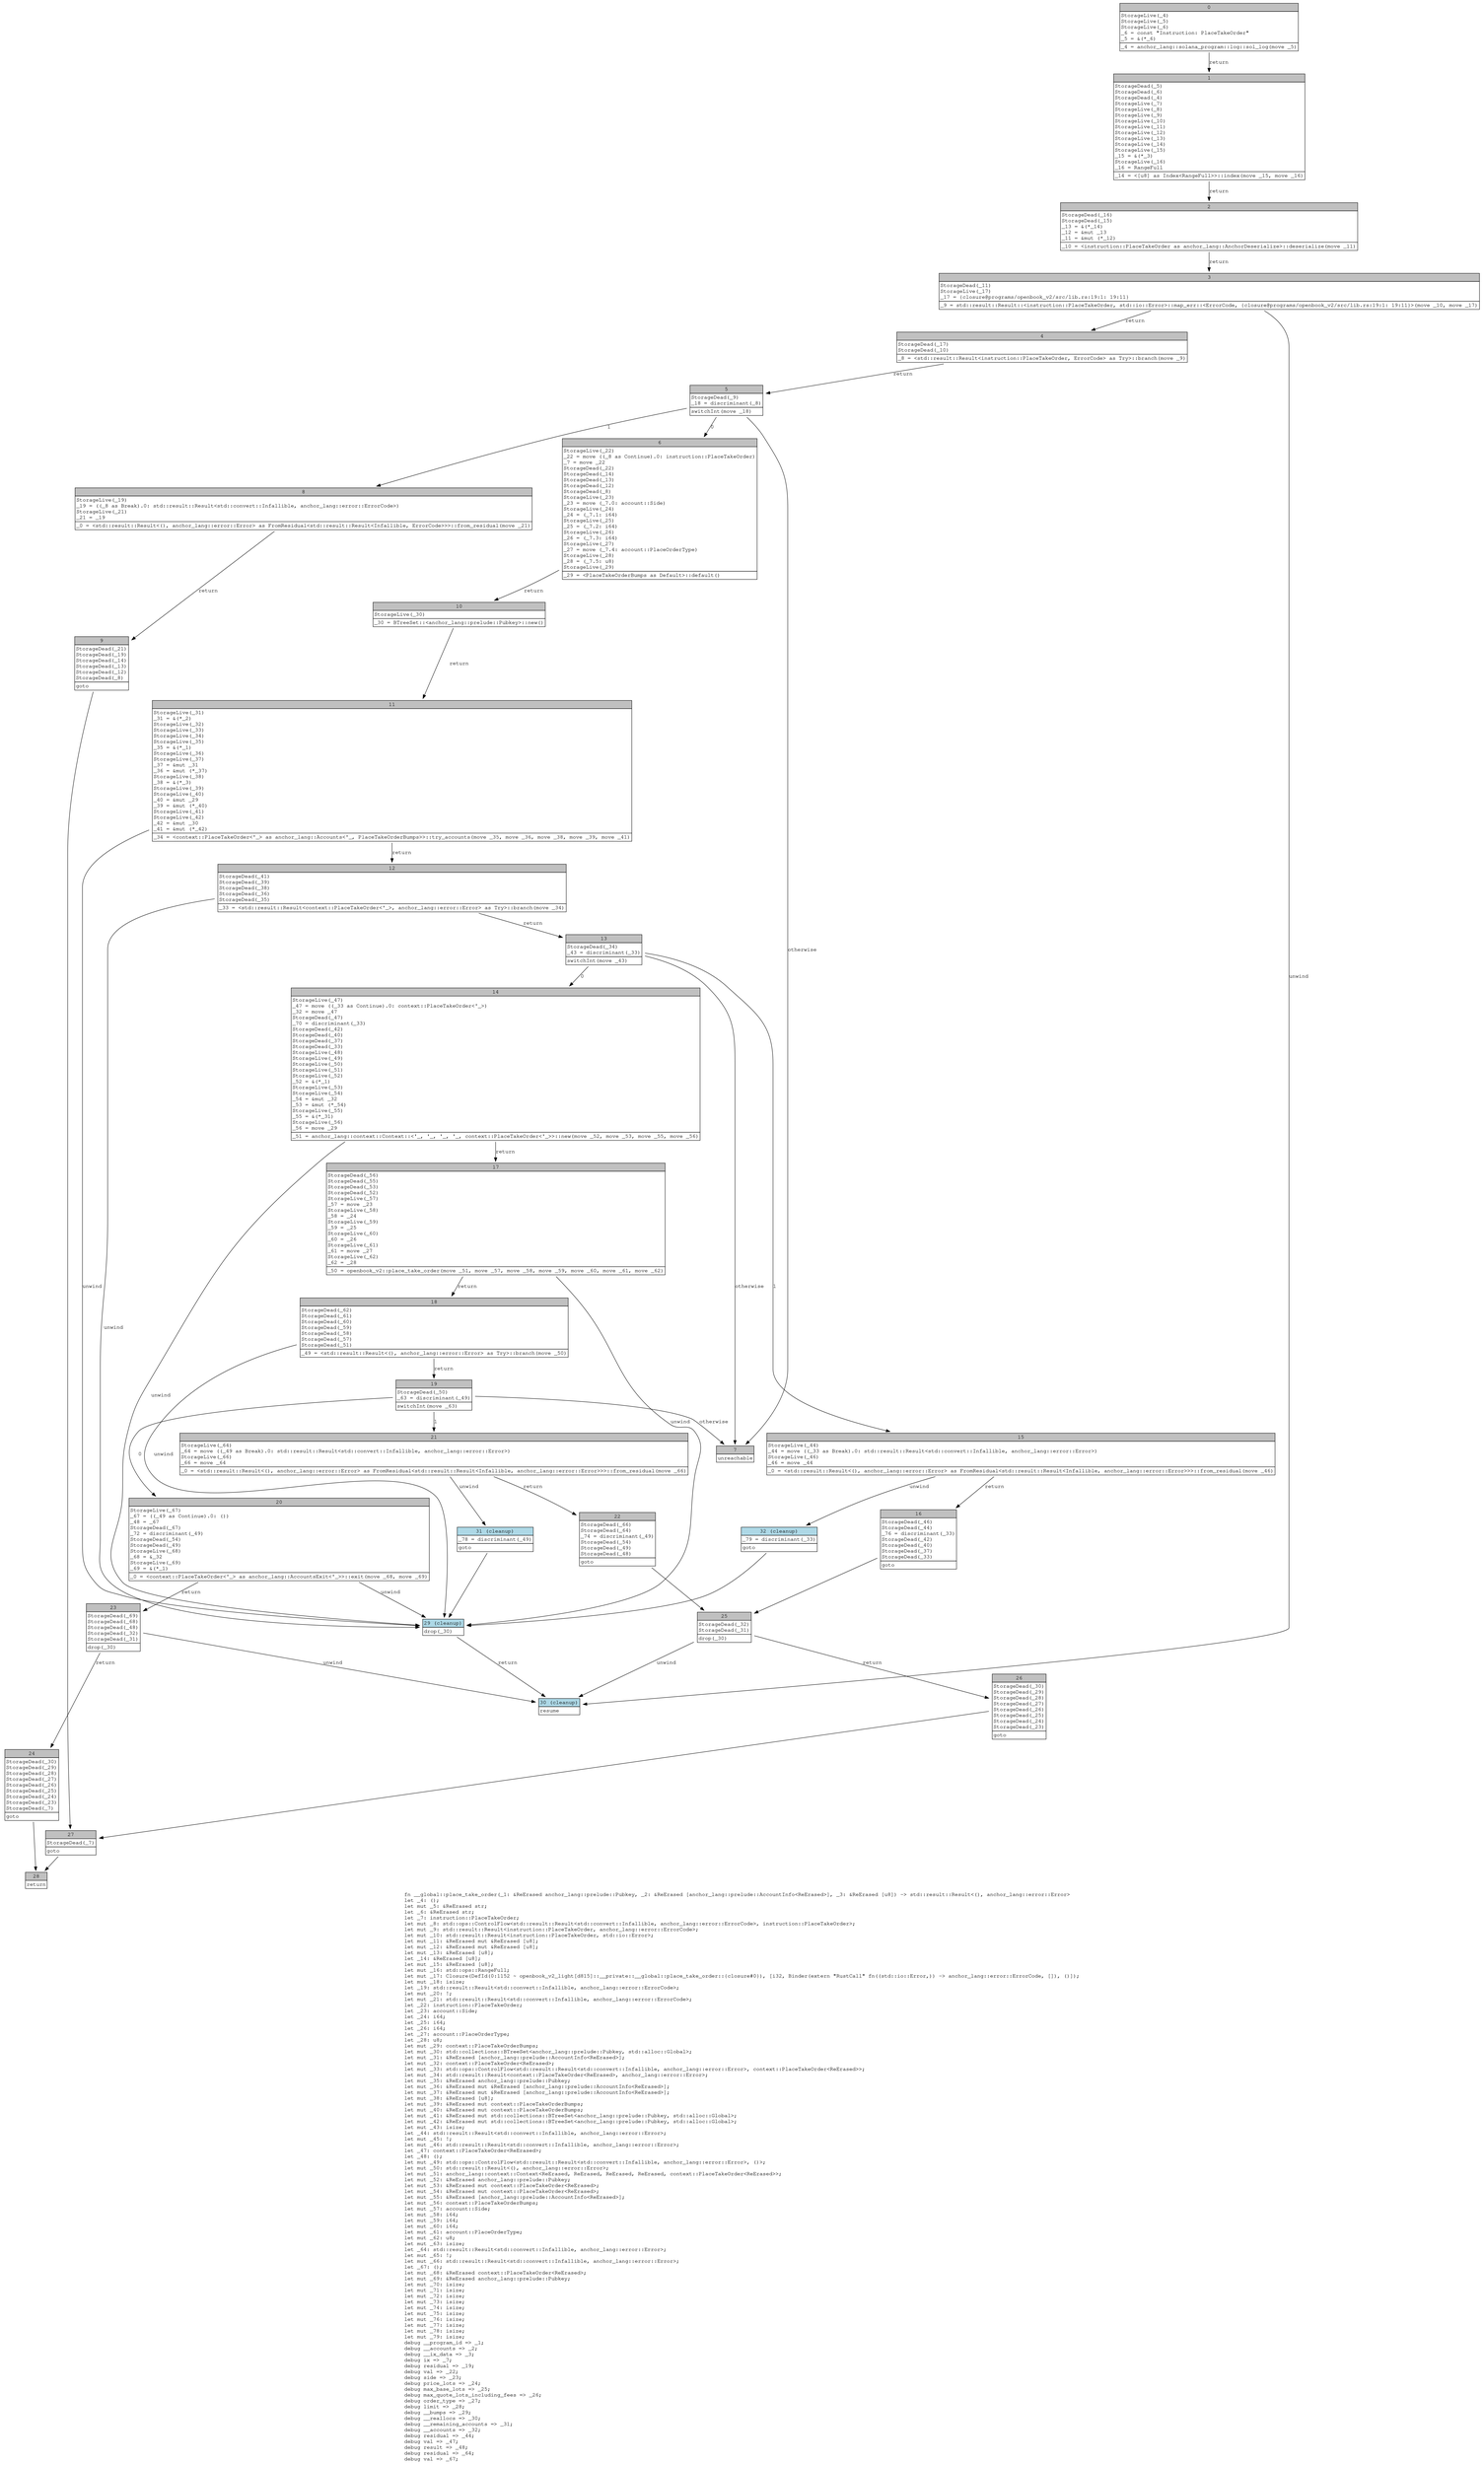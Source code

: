 digraph Mir_0_1150 {
    graph [fontname="Courier, monospace"];
    node [fontname="Courier, monospace"];
    edge [fontname="Courier, monospace"];
    label=<fn __global::place_take_order(_1: &amp;ReErased anchor_lang::prelude::Pubkey, _2: &amp;ReErased [anchor_lang::prelude::AccountInfo&lt;ReErased&gt;], _3: &amp;ReErased [u8]) -&gt; std::result::Result&lt;(), anchor_lang::error::Error&gt;<br align="left"/>let _4: ();<br align="left"/>let mut _5: &amp;ReErased str;<br align="left"/>let _6: &amp;ReErased str;<br align="left"/>let _7: instruction::PlaceTakeOrder;<br align="left"/>let mut _8: std::ops::ControlFlow&lt;std::result::Result&lt;std::convert::Infallible, anchor_lang::error::ErrorCode&gt;, instruction::PlaceTakeOrder&gt;;<br align="left"/>let mut _9: std::result::Result&lt;instruction::PlaceTakeOrder, anchor_lang::error::ErrorCode&gt;;<br align="left"/>let mut _10: std::result::Result&lt;instruction::PlaceTakeOrder, std::io::Error&gt;;<br align="left"/>let mut _11: &amp;ReErased mut &amp;ReErased [u8];<br align="left"/>let mut _12: &amp;ReErased mut &amp;ReErased [u8];<br align="left"/>let mut _13: &amp;ReErased [u8];<br align="left"/>let _14: &amp;ReErased [u8];<br align="left"/>let mut _15: &amp;ReErased [u8];<br align="left"/>let mut _16: std::ops::RangeFull;<br align="left"/>let mut _17: Closure(DefId(0:1152 ~ openbook_v2_light[d815]::__private::__global::place_take_order::{closure#0}), [i32, Binder(extern &quot;RustCall&quot; fn((std::io::Error,)) -&gt; anchor_lang::error::ErrorCode, []), ()]);<br align="left"/>let mut _18: isize;<br align="left"/>let _19: std::result::Result&lt;std::convert::Infallible, anchor_lang::error::ErrorCode&gt;;<br align="left"/>let mut _20: !;<br align="left"/>let mut _21: std::result::Result&lt;std::convert::Infallible, anchor_lang::error::ErrorCode&gt;;<br align="left"/>let _22: instruction::PlaceTakeOrder;<br align="left"/>let _23: account::Side;<br align="left"/>let _24: i64;<br align="left"/>let _25: i64;<br align="left"/>let _26: i64;<br align="left"/>let _27: account::PlaceOrderType;<br align="left"/>let _28: u8;<br align="left"/>let mut _29: context::PlaceTakeOrderBumps;<br align="left"/>let mut _30: std::collections::BTreeSet&lt;anchor_lang::prelude::Pubkey, std::alloc::Global&gt;;<br align="left"/>let mut _31: &amp;ReErased [anchor_lang::prelude::AccountInfo&lt;ReErased&gt;];<br align="left"/>let mut _32: context::PlaceTakeOrder&lt;ReErased&gt;;<br align="left"/>let mut _33: std::ops::ControlFlow&lt;std::result::Result&lt;std::convert::Infallible, anchor_lang::error::Error&gt;, context::PlaceTakeOrder&lt;ReErased&gt;&gt;;<br align="left"/>let mut _34: std::result::Result&lt;context::PlaceTakeOrder&lt;ReErased&gt;, anchor_lang::error::Error&gt;;<br align="left"/>let mut _35: &amp;ReErased anchor_lang::prelude::Pubkey;<br align="left"/>let mut _36: &amp;ReErased mut &amp;ReErased [anchor_lang::prelude::AccountInfo&lt;ReErased&gt;];<br align="left"/>let mut _37: &amp;ReErased mut &amp;ReErased [anchor_lang::prelude::AccountInfo&lt;ReErased&gt;];<br align="left"/>let mut _38: &amp;ReErased [u8];<br align="left"/>let mut _39: &amp;ReErased mut context::PlaceTakeOrderBumps;<br align="left"/>let mut _40: &amp;ReErased mut context::PlaceTakeOrderBumps;<br align="left"/>let mut _41: &amp;ReErased mut std::collections::BTreeSet&lt;anchor_lang::prelude::Pubkey, std::alloc::Global&gt;;<br align="left"/>let mut _42: &amp;ReErased mut std::collections::BTreeSet&lt;anchor_lang::prelude::Pubkey, std::alloc::Global&gt;;<br align="left"/>let mut _43: isize;<br align="left"/>let _44: std::result::Result&lt;std::convert::Infallible, anchor_lang::error::Error&gt;;<br align="left"/>let mut _45: !;<br align="left"/>let mut _46: std::result::Result&lt;std::convert::Infallible, anchor_lang::error::Error&gt;;<br align="left"/>let _47: context::PlaceTakeOrder&lt;ReErased&gt;;<br align="left"/>let _48: ();<br align="left"/>let mut _49: std::ops::ControlFlow&lt;std::result::Result&lt;std::convert::Infallible, anchor_lang::error::Error&gt;, ()&gt;;<br align="left"/>let mut _50: std::result::Result&lt;(), anchor_lang::error::Error&gt;;<br align="left"/>let mut _51: anchor_lang::context::Context&lt;ReErased, ReErased, ReErased, ReErased, context::PlaceTakeOrder&lt;ReErased&gt;&gt;;<br align="left"/>let mut _52: &amp;ReErased anchor_lang::prelude::Pubkey;<br align="left"/>let mut _53: &amp;ReErased mut context::PlaceTakeOrder&lt;ReErased&gt;;<br align="left"/>let mut _54: &amp;ReErased mut context::PlaceTakeOrder&lt;ReErased&gt;;<br align="left"/>let mut _55: &amp;ReErased [anchor_lang::prelude::AccountInfo&lt;ReErased&gt;];<br align="left"/>let mut _56: context::PlaceTakeOrderBumps;<br align="left"/>let mut _57: account::Side;<br align="left"/>let mut _58: i64;<br align="left"/>let mut _59: i64;<br align="left"/>let mut _60: i64;<br align="left"/>let mut _61: account::PlaceOrderType;<br align="left"/>let mut _62: u8;<br align="left"/>let mut _63: isize;<br align="left"/>let _64: std::result::Result&lt;std::convert::Infallible, anchor_lang::error::Error&gt;;<br align="left"/>let mut _65: !;<br align="left"/>let mut _66: std::result::Result&lt;std::convert::Infallible, anchor_lang::error::Error&gt;;<br align="left"/>let _67: ();<br align="left"/>let mut _68: &amp;ReErased context::PlaceTakeOrder&lt;ReErased&gt;;<br align="left"/>let mut _69: &amp;ReErased anchor_lang::prelude::Pubkey;<br align="left"/>let mut _70: isize;<br align="left"/>let mut _71: isize;<br align="left"/>let mut _72: isize;<br align="left"/>let mut _73: isize;<br align="left"/>let mut _74: isize;<br align="left"/>let mut _75: isize;<br align="left"/>let mut _76: isize;<br align="left"/>let mut _77: isize;<br align="left"/>let mut _78: isize;<br align="left"/>let mut _79: isize;<br align="left"/>debug __program_id =&gt; _1;<br align="left"/>debug __accounts =&gt; _2;<br align="left"/>debug __ix_data =&gt; _3;<br align="left"/>debug ix =&gt; _7;<br align="left"/>debug residual =&gt; _19;<br align="left"/>debug val =&gt; _22;<br align="left"/>debug side =&gt; _23;<br align="left"/>debug price_lots =&gt; _24;<br align="left"/>debug max_base_lots =&gt; _25;<br align="left"/>debug max_quote_lots_including_fees =&gt; _26;<br align="left"/>debug order_type =&gt; _27;<br align="left"/>debug limit =&gt; _28;<br align="left"/>debug __bumps =&gt; _29;<br align="left"/>debug __reallocs =&gt; _30;<br align="left"/>debug __remaining_accounts =&gt; _31;<br align="left"/>debug __accounts =&gt; _32;<br align="left"/>debug residual =&gt; _44;<br align="left"/>debug val =&gt; _47;<br align="left"/>debug result =&gt; _48;<br align="left"/>debug residual =&gt; _64;<br align="left"/>debug val =&gt; _67;<br align="left"/>>;
    bb0__0_1150 [shape="none", label=<<table border="0" cellborder="1" cellspacing="0"><tr><td bgcolor="gray" align="center" colspan="1">0</td></tr><tr><td align="left" balign="left">StorageLive(_4)<br/>StorageLive(_5)<br/>StorageLive(_6)<br/>_6 = const &quot;Instruction: PlaceTakeOrder&quot;<br/>_5 = &amp;(*_6)<br/></td></tr><tr><td align="left">_4 = anchor_lang::solana_program::log::sol_log(move _5)</td></tr></table>>];
    bb1__0_1150 [shape="none", label=<<table border="0" cellborder="1" cellspacing="0"><tr><td bgcolor="gray" align="center" colspan="1">1</td></tr><tr><td align="left" balign="left">StorageDead(_5)<br/>StorageDead(_6)<br/>StorageDead(_4)<br/>StorageLive(_7)<br/>StorageLive(_8)<br/>StorageLive(_9)<br/>StorageLive(_10)<br/>StorageLive(_11)<br/>StorageLive(_12)<br/>StorageLive(_13)<br/>StorageLive(_14)<br/>StorageLive(_15)<br/>_15 = &amp;(*_3)<br/>StorageLive(_16)<br/>_16 = RangeFull<br/></td></tr><tr><td align="left">_14 = &lt;[u8] as Index&lt;RangeFull&gt;&gt;::index(move _15, move _16)</td></tr></table>>];
    bb2__0_1150 [shape="none", label=<<table border="0" cellborder="1" cellspacing="0"><tr><td bgcolor="gray" align="center" colspan="1">2</td></tr><tr><td align="left" balign="left">StorageDead(_16)<br/>StorageDead(_15)<br/>_13 = &amp;(*_14)<br/>_12 = &amp;mut _13<br/>_11 = &amp;mut (*_12)<br/></td></tr><tr><td align="left">_10 = &lt;instruction::PlaceTakeOrder as anchor_lang::AnchorDeserialize&gt;::deserialize(move _11)</td></tr></table>>];
    bb3__0_1150 [shape="none", label=<<table border="0" cellborder="1" cellspacing="0"><tr><td bgcolor="gray" align="center" colspan="1">3</td></tr><tr><td align="left" balign="left">StorageDead(_11)<br/>StorageLive(_17)<br/>_17 = {closure@programs/openbook_v2/src/lib.rs:19:1: 19:11}<br/></td></tr><tr><td align="left">_9 = std::result::Result::&lt;instruction::PlaceTakeOrder, std::io::Error&gt;::map_err::&lt;ErrorCode, {closure@programs/openbook_v2/src/lib.rs:19:1: 19:11}&gt;(move _10, move _17)</td></tr></table>>];
    bb4__0_1150 [shape="none", label=<<table border="0" cellborder="1" cellspacing="0"><tr><td bgcolor="gray" align="center" colspan="1">4</td></tr><tr><td align="left" balign="left">StorageDead(_17)<br/>StorageDead(_10)<br/></td></tr><tr><td align="left">_8 = &lt;std::result::Result&lt;instruction::PlaceTakeOrder, ErrorCode&gt; as Try&gt;::branch(move _9)</td></tr></table>>];
    bb5__0_1150 [shape="none", label=<<table border="0" cellborder="1" cellspacing="0"><tr><td bgcolor="gray" align="center" colspan="1">5</td></tr><tr><td align="left" balign="left">StorageDead(_9)<br/>_18 = discriminant(_8)<br/></td></tr><tr><td align="left">switchInt(move _18)</td></tr></table>>];
    bb6__0_1150 [shape="none", label=<<table border="0" cellborder="1" cellspacing="0"><tr><td bgcolor="gray" align="center" colspan="1">6</td></tr><tr><td align="left" balign="left">StorageLive(_22)<br/>_22 = move ((_8 as Continue).0: instruction::PlaceTakeOrder)<br/>_7 = move _22<br/>StorageDead(_22)<br/>StorageDead(_14)<br/>StorageDead(_13)<br/>StorageDead(_12)<br/>StorageDead(_8)<br/>StorageLive(_23)<br/>_23 = move (_7.0: account::Side)<br/>StorageLive(_24)<br/>_24 = (_7.1: i64)<br/>StorageLive(_25)<br/>_25 = (_7.2: i64)<br/>StorageLive(_26)<br/>_26 = (_7.3: i64)<br/>StorageLive(_27)<br/>_27 = move (_7.4: account::PlaceOrderType)<br/>StorageLive(_28)<br/>_28 = (_7.5: u8)<br/>StorageLive(_29)<br/></td></tr><tr><td align="left">_29 = &lt;PlaceTakeOrderBumps as Default&gt;::default()</td></tr></table>>];
    bb7__0_1150 [shape="none", label=<<table border="0" cellborder="1" cellspacing="0"><tr><td bgcolor="gray" align="center" colspan="1">7</td></tr><tr><td align="left">unreachable</td></tr></table>>];
    bb8__0_1150 [shape="none", label=<<table border="0" cellborder="1" cellspacing="0"><tr><td bgcolor="gray" align="center" colspan="1">8</td></tr><tr><td align="left" balign="left">StorageLive(_19)<br/>_19 = ((_8 as Break).0: std::result::Result&lt;std::convert::Infallible, anchor_lang::error::ErrorCode&gt;)<br/>StorageLive(_21)<br/>_21 = _19<br/></td></tr><tr><td align="left">_0 = &lt;std::result::Result&lt;(), anchor_lang::error::Error&gt; as FromResidual&lt;std::result::Result&lt;Infallible, ErrorCode&gt;&gt;&gt;::from_residual(move _21)</td></tr></table>>];
    bb9__0_1150 [shape="none", label=<<table border="0" cellborder="1" cellspacing="0"><tr><td bgcolor="gray" align="center" colspan="1">9</td></tr><tr><td align="left" balign="left">StorageDead(_21)<br/>StorageDead(_19)<br/>StorageDead(_14)<br/>StorageDead(_13)<br/>StorageDead(_12)<br/>StorageDead(_8)<br/></td></tr><tr><td align="left">goto</td></tr></table>>];
    bb10__0_1150 [shape="none", label=<<table border="0" cellborder="1" cellspacing="0"><tr><td bgcolor="gray" align="center" colspan="1">10</td></tr><tr><td align="left" balign="left">StorageLive(_30)<br/></td></tr><tr><td align="left">_30 = BTreeSet::&lt;anchor_lang::prelude::Pubkey&gt;::new()</td></tr></table>>];
    bb11__0_1150 [shape="none", label=<<table border="0" cellborder="1" cellspacing="0"><tr><td bgcolor="gray" align="center" colspan="1">11</td></tr><tr><td align="left" balign="left">StorageLive(_31)<br/>_31 = &amp;(*_2)<br/>StorageLive(_32)<br/>StorageLive(_33)<br/>StorageLive(_34)<br/>StorageLive(_35)<br/>_35 = &amp;(*_1)<br/>StorageLive(_36)<br/>StorageLive(_37)<br/>_37 = &amp;mut _31<br/>_36 = &amp;mut (*_37)<br/>StorageLive(_38)<br/>_38 = &amp;(*_3)<br/>StorageLive(_39)<br/>StorageLive(_40)<br/>_40 = &amp;mut _29<br/>_39 = &amp;mut (*_40)<br/>StorageLive(_41)<br/>StorageLive(_42)<br/>_42 = &amp;mut _30<br/>_41 = &amp;mut (*_42)<br/></td></tr><tr><td align="left">_34 = &lt;context::PlaceTakeOrder&lt;'_&gt; as anchor_lang::Accounts&lt;'_, PlaceTakeOrderBumps&gt;&gt;::try_accounts(move _35, move _36, move _38, move _39, move _41)</td></tr></table>>];
    bb12__0_1150 [shape="none", label=<<table border="0" cellborder="1" cellspacing="0"><tr><td bgcolor="gray" align="center" colspan="1">12</td></tr><tr><td align="left" balign="left">StorageDead(_41)<br/>StorageDead(_39)<br/>StorageDead(_38)<br/>StorageDead(_36)<br/>StorageDead(_35)<br/></td></tr><tr><td align="left">_33 = &lt;std::result::Result&lt;context::PlaceTakeOrder&lt;'_&gt;, anchor_lang::error::Error&gt; as Try&gt;::branch(move _34)</td></tr></table>>];
    bb13__0_1150 [shape="none", label=<<table border="0" cellborder="1" cellspacing="0"><tr><td bgcolor="gray" align="center" colspan="1">13</td></tr><tr><td align="left" balign="left">StorageDead(_34)<br/>_43 = discriminant(_33)<br/></td></tr><tr><td align="left">switchInt(move _43)</td></tr></table>>];
    bb14__0_1150 [shape="none", label=<<table border="0" cellborder="1" cellspacing="0"><tr><td bgcolor="gray" align="center" colspan="1">14</td></tr><tr><td align="left" balign="left">StorageLive(_47)<br/>_47 = move ((_33 as Continue).0: context::PlaceTakeOrder&lt;'_&gt;)<br/>_32 = move _47<br/>StorageDead(_47)<br/>_70 = discriminant(_33)<br/>StorageDead(_42)<br/>StorageDead(_40)<br/>StorageDead(_37)<br/>StorageDead(_33)<br/>StorageLive(_48)<br/>StorageLive(_49)<br/>StorageLive(_50)<br/>StorageLive(_51)<br/>StorageLive(_52)<br/>_52 = &amp;(*_1)<br/>StorageLive(_53)<br/>StorageLive(_54)<br/>_54 = &amp;mut _32<br/>_53 = &amp;mut (*_54)<br/>StorageLive(_55)<br/>_55 = &amp;(*_31)<br/>StorageLive(_56)<br/>_56 = move _29<br/></td></tr><tr><td align="left">_51 = anchor_lang::context::Context::&lt;'_, '_, '_, '_, context::PlaceTakeOrder&lt;'_&gt;&gt;::new(move _52, move _53, move _55, move _56)</td></tr></table>>];
    bb15__0_1150 [shape="none", label=<<table border="0" cellborder="1" cellspacing="0"><tr><td bgcolor="gray" align="center" colspan="1">15</td></tr><tr><td align="left" balign="left">StorageLive(_44)<br/>_44 = move ((_33 as Break).0: std::result::Result&lt;std::convert::Infallible, anchor_lang::error::Error&gt;)<br/>StorageLive(_46)<br/>_46 = move _44<br/></td></tr><tr><td align="left">_0 = &lt;std::result::Result&lt;(), anchor_lang::error::Error&gt; as FromResidual&lt;std::result::Result&lt;Infallible, anchor_lang::error::Error&gt;&gt;&gt;::from_residual(move _46)</td></tr></table>>];
    bb16__0_1150 [shape="none", label=<<table border="0" cellborder="1" cellspacing="0"><tr><td bgcolor="gray" align="center" colspan="1">16</td></tr><tr><td align="left" balign="left">StorageDead(_46)<br/>StorageDead(_44)<br/>_76 = discriminant(_33)<br/>StorageDead(_42)<br/>StorageDead(_40)<br/>StorageDead(_37)<br/>StorageDead(_33)<br/></td></tr><tr><td align="left">goto</td></tr></table>>];
    bb17__0_1150 [shape="none", label=<<table border="0" cellborder="1" cellspacing="0"><tr><td bgcolor="gray" align="center" colspan="1">17</td></tr><tr><td align="left" balign="left">StorageDead(_56)<br/>StorageDead(_55)<br/>StorageDead(_53)<br/>StorageDead(_52)<br/>StorageLive(_57)<br/>_57 = move _23<br/>StorageLive(_58)<br/>_58 = _24<br/>StorageLive(_59)<br/>_59 = _25<br/>StorageLive(_60)<br/>_60 = _26<br/>StorageLive(_61)<br/>_61 = move _27<br/>StorageLive(_62)<br/>_62 = _28<br/></td></tr><tr><td align="left">_50 = openbook_v2::place_take_order(move _51, move _57, move _58, move _59, move _60, move _61, move _62)</td></tr></table>>];
    bb18__0_1150 [shape="none", label=<<table border="0" cellborder="1" cellspacing="0"><tr><td bgcolor="gray" align="center" colspan="1">18</td></tr><tr><td align="left" balign="left">StorageDead(_62)<br/>StorageDead(_61)<br/>StorageDead(_60)<br/>StorageDead(_59)<br/>StorageDead(_58)<br/>StorageDead(_57)<br/>StorageDead(_51)<br/></td></tr><tr><td align="left">_49 = &lt;std::result::Result&lt;(), anchor_lang::error::Error&gt; as Try&gt;::branch(move _50)</td></tr></table>>];
    bb19__0_1150 [shape="none", label=<<table border="0" cellborder="1" cellspacing="0"><tr><td bgcolor="gray" align="center" colspan="1">19</td></tr><tr><td align="left" balign="left">StorageDead(_50)<br/>_63 = discriminant(_49)<br/></td></tr><tr><td align="left">switchInt(move _63)</td></tr></table>>];
    bb20__0_1150 [shape="none", label=<<table border="0" cellborder="1" cellspacing="0"><tr><td bgcolor="gray" align="center" colspan="1">20</td></tr><tr><td align="left" balign="left">StorageLive(_67)<br/>_67 = ((_49 as Continue).0: ())<br/>_48 = _67<br/>StorageDead(_67)<br/>_72 = discriminant(_49)<br/>StorageDead(_54)<br/>StorageDead(_49)<br/>StorageLive(_68)<br/>_68 = &amp;_32<br/>StorageLive(_69)<br/>_69 = &amp;(*_1)<br/></td></tr><tr><td align="left">_0 = &lt;context::PlaceTakeOrder&lt;'_&gt; as anchor_lang::AccountsExit&lt;'_&gt;&gt;::exit(move _68, move _69)</td></tr></table>>];
    bb21__0_1150 [shape="none", label=<<table border="0" cellborder="1" cellspacing="0"><tr><td bgcolor="gray" align="center" colspan="1">21</td></tr><tr><td align="left" balign="left">StorageLive(_64)<br/>_64 = move ((_49 as Break).0: std::result::Result&lt;std::convert::Infallible, anchor_lang::error::Error&gt;)<br/>StorageLive(_66)<br/>_66 = move _64<br/></td></tr><tr><td align="left">_0 = &lt;std::result::Result&lt;(), anchor_lang::error::Error&gt; as FromResidual&lt;std::result::Result&lt;Infallible, anchor_lang::error::Error&gt;&gt;&gt;::from_residual(move _66)</td></tr></table>>];
    bb22__0_1150 [shape="none", label=<<table border="0" cellborder="1" cellspacing="0"><tr><td bgcolor="gray" align="center" colspan="1">22</td></tr><tr><td align="left" balign="left">StorageDead(_66)<br/>StorageDead(_64)<br/>_74 = discriminant(_49)<br/>StorageDead(_54)<br/>StorageDead(_49)<br/>StorageDead(_48)<br/></td></tr><tr><td align="left">goto</td></tr></table>>];
    bb23__0_1150 [shape="none", label=<<table border="0" cellborder="1" cellspacing="0"><tr><td bgcolor="gray" align="center" colspan="1">23</td></tr><tr><td align="left" balign="left">StorageDead(_69)<br/>StorageDead(_68)<br/>StorageDead(_48)<br/>StorageDead(_32)<br/>StorageDead(_31)<br/></td></tr><tr><td align="left">drop(_30)</td></tr></table>>];
    bb24__0_1150 [shape="none", label=<<table border="0" cellborder="1" cellspacing="0"><tr><td bgcolor="gray" align="center" colspan="1">24</td></tr><tr><td align="left" balign="left">StorageDead(_30)<br/>StorageDead(_29)<br/>StorageDead(_28)<br/>StorageDead(_27)<br/>StorageDead(_26)<br/>StorageDead(_25)<br/>StorageDead(_24)<br/>StorageDead(_23)<br/>StorageDead(_7)<br/></td></tr><tr><td align="left">goto</td></tr></table>>];
    bb25__0_1150 [shape="none", label=<<table border="0" cellborder="1" cellspacing="0"><tr><td bgcolor="gray" align="center" colspan="1">25</td></tr><tr><td align="left" balign="left">StorageDead(_32)<br/>StorageDead(_31)<br/></td></tr><tr><td align="left">drop(_30)</td></tr></table>>];
    bb26__0_1150 [shape="none", label=<<table border="0" cellborder="1" cellspacing="0"><tr><td bgcolor="gray" align="center" colspan="1">26</td></tr><tr><td align="left" balign="left">StorageDead(_30)<br/>StorageDead(_29)<br/>StorageDead(_28)<br/>StorageDead(_27)<br/>StorageDead(_26)<br/>StorageDead(_25)<br/>StorageDead(_24)<br/>StorageDead(_23)<br/></td></tr><tr><td align="left">goto</td></tr></table>>];
    bb27__0_1150 [shape="none", label=<<table border="0" cellborder="1" cellspacing="0"><tr><td bgcolor="gray" align="center" colspan="1">27</td></tr><tr><td align="left" balign="left">StorageDead(_7)<br/></td></tr><tr><td align="left">goto</td></tr></table>>];
    bb28__0_1150 [shape="none", label=<<table border="0" cellborder="1" cellspacing="0"><tr><td bgcolor="gray" align="center" colspan="1">28</td></tr><tr><td align="left">return</td></tr></table>>];
    bb29__0_1150 [shape="none", label=<<table border="0" cellborder="1" cellspacing="0"><tr><td bgcolor="lightblue" align="center" colspan="1">29 (cleanup)</td></tr><tr><td align="left">drop(_30)</td></tr></table>>];
    bb30__0_1150 [shape="none", label=<<table border="0" cellborder="1" cellspacing="0"><tr><td bgcolor="lightblue" align="center" colspan="1">30 (cleanup)</td></tr><tr><td align="left">resume</td></tr></table>>];
    bb31__0_1150 [shape="none", label=<<table border="0" cellborder="1" cellspacing="0"><tr><td bgcolor="lightblue" align="center" colspan="1">31 (cleanup)</td></tr><tr><td align="left" balign="left">_78 = discriminant(_49)<br/></td></tr><tr><td align="left">goto</td></tr></table>>];
    bb32__0_1150 [shape="none", label=<<table border="0" cellborder="1" cellspacing="0"><tr><td bgcolor="lightblue" align="center" colspan="1">32 (cleanup)</td></tr><tr><td align="left" balign="left">_79 = discriminant(_33)<br/></td></tr><tr><td align="left">goto</td></tr></table>>];
    bb0__0_1150 -> bb1__0_1150 [label="return"];
    bb1__0_1150 -> bb2__0_1150 [label="return"];
    bb2__0_1150 -> bb3__0_1150 [label="return"];
    bb3__0_1150 -> bb4__0_1150 [label="return"];
    bb3__0_1150 -> bb30__0_1150 [label="unwind"];
    bb4__0_1150 -> bb5__0_1150 [label="return"];
    bb5__0_1150 -> bb6__0_1150 [label="0"];
    bb5__0_1150 -> bb8__0_1150 [label="1"];
    bb5__0_1150 -> bb7__0_1150 [label="otherwise"];
    bb6__0_1150 -> bb10__0_1150 [label="return"];
    bb8__0_1150 -> bb9__0_1150 [label="return"];
    bb9__0_1150 -> bb27__0_1150 [label=""];
    bb10__0_1150 -> bb11__0_1150 [label="return"];
    bb11__0_1150 -> bb12__0_1150 [label="return"];
    bb11__0_1150 -> bb29__0_1150 [label="unwind"];
    bb12__0_1150 -> bb13__0_1150 [label="return"];
    bb12__0_1150 -> bb29__0_1150 [label="unwind"];
    bb13__0_1150 -> bb14__0_1150 [label="0"];
    bb13__0_1150 -> bb15__0_1150 [label="1"];
    bb13__0_1150 -> bb7__0_1150 [label="otherwise"];
    bb14__0_1150 -> bb17__0_1150 [label="return"];
    bb14__0_1150 -> bb29__0_1150 [label="unwind"];
    bb15__0_1150 -> bb16__0_1150 [label="return"];
    bb15__0_1150 -> bb32__0_1150 [label="unwind"];
    bb16__0_1150 -> bb25__0_1150 [label=""];
    bb17__0_1150 -> bb18__0_1150 [label="return"];
    bb17__0_1150 -> bb29__0_1150 [label="unwind"];
    bb18__0_1150 -> bb19__0_1150 [label="return"];
    bb18__0_1150 -> bb29__0_1150 [label="unwind"];
    bb19__0_1150 -> bb20__0_1150 [label="0"];
    bb19__0_1150 -> bb21__0_1150 [label="1"];
    bb19__0_1150 -> bb7__0_1150 [label="otherwise"];
    bb20__0_1150 -> bb23__0_1150 [label="return"];
    bb20__0_1150 -> bb29__0_1150 [label="unwind"];
    bb21__0_1150 -> bb22__0_1150 [label="return"];
    bb21__0_1150 -> bb31__0_1150 [label="unwind"];
    bb22__0_1150 -> bb25__0_1150 [label=""];
    bb23__0_1150 -> bb24__0_1150 [label="return"];
    bb23__0_1150 -> bb30__0_1150 [label="unwind"];
    bb24__0_1150 -> bb28__0_1150 [label=""];
    bb25__0_1150 -> bb26__0_1150 [label="return"];
    bb25__0_1150 -> bb30__0_1150 [label="unwind"];
    bb26__0_1150 -> bb27__0_1150 [label=""];
    bb27__0_1150 -> bb28__0_1150 [label=""];
    bb29__0_1150 -> bb30__0_1150 [label="return"];
    bb31__0_1150 -> bb29__0_1150 [label=""];
    bb32__0_1150 -> bb29__0_1150 [label=""];
}
